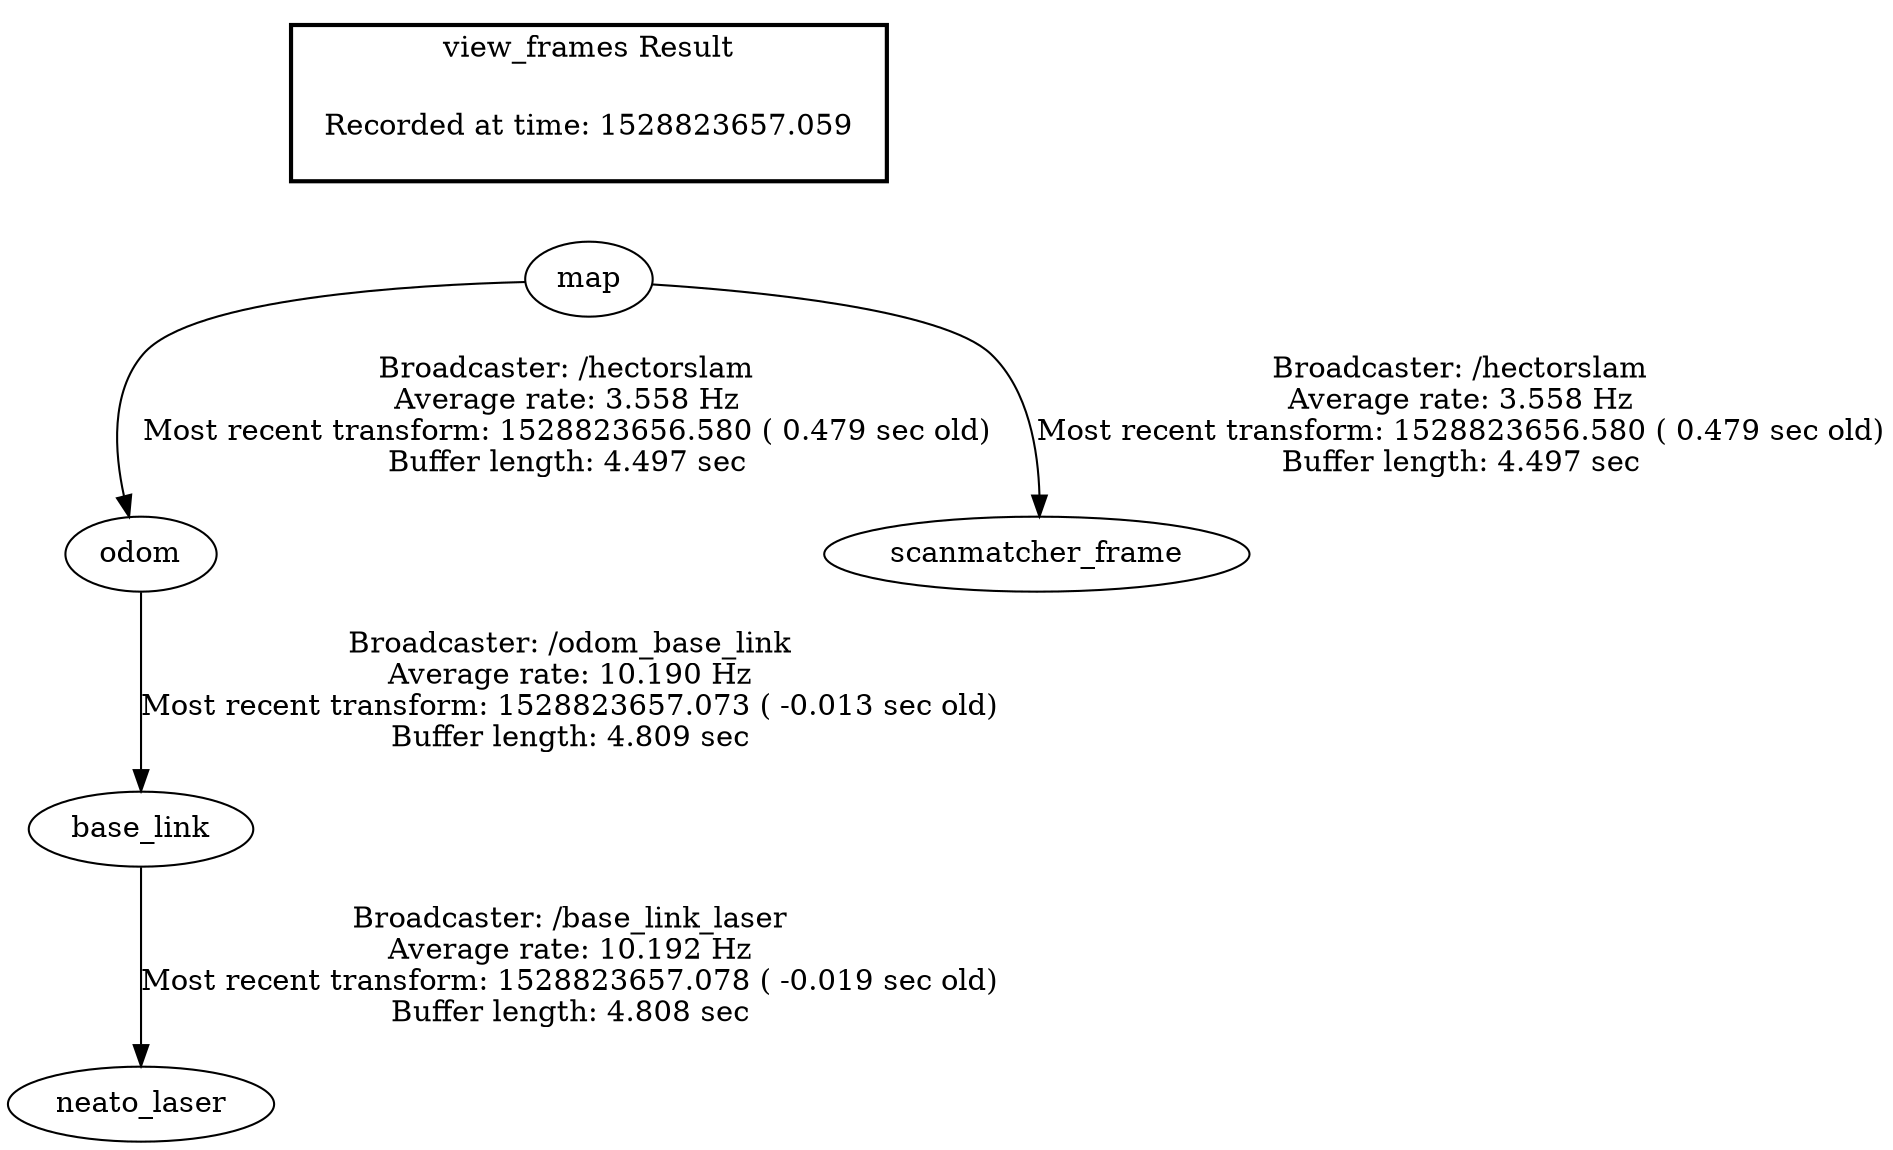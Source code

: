 digraph G {
"odom" -> "base_link"[label="Broadcaster: /odom_base_link\nAverage rate: 10.190 Hz\nMost recent transform: 1528823657.073 ( -0.013 sec old)\nBuffer length: 4.809 sec\n"];
"map" -> "odom"[label="Broadcaster: /hectorslam\nAverage rate: 3.558 Hz\nMost recent transform: 1528823656.580 ( 0.479 sec old)\nBuffer length: 4.497 sec\n"];
"base_link" -> "neato_laser"[label="Broadcaster: /base_link_laser\nAverage rate: 10.192 Hz\nMost recent transform: 1528823657.078 ( -0.019 sec old)\nBuffer length: 4.808 sec\n"];
"map" -> "scanmatcher_frame"[label="Broadcaster: /hectorslam\nAverage rate: 3.558 Hz\nMost recent transform: 1528823656.580 ( 0.479 sec old)\nBuffer length: 4.497 sec\n"];
edge [style=invis];
 subgraph cluster_legend { style=bold; color=black; label ="view_frames Result";
"Recorded at time: 1528823657.059"[ shape=plaintext ] ;
 }->"map";
}